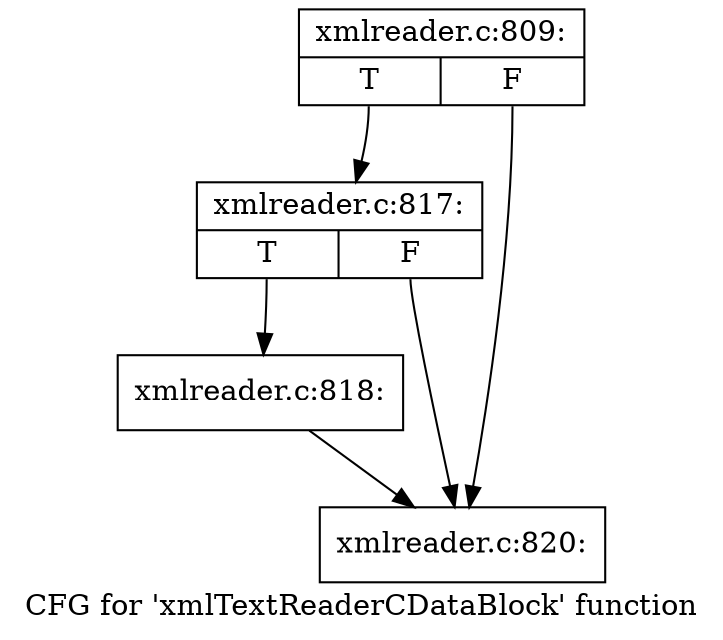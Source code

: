 digraph "CFG for 'xmlTextReaderCDataBlock' function" {
	label="CFG for 'xmlTextReaderCDataBlock' function";

	Node0x55e4494336c0 [shape=record,label="{xmlreader.c:809:|{<s0>T|<s1>F}}"];
	Node0x55e4494336c0:s0 -> Node0x55e449434d60;
	Node0x55e4494336c0:s1 -> Node0x55e449434d10;
	Node0x55e449434d60 [shape=record,label="{xmlreader.c:817:|{<s0>T|<s1>F}}"];
	Node0x55e449434d60:s0 -> Node0x55e449434cc0;
	Node0x55e449434d60:s1 -> Node0x55e449434d10;
	Node0x55e449434cc0 [shape=record,label="{xmlreader.c:818:}"];
	Node0x55e449434cc0 -> Node0x55e449434d10;
	Node0x55e449434d10 [shape=record,label="{xmlreader.c:820:}"];
}

